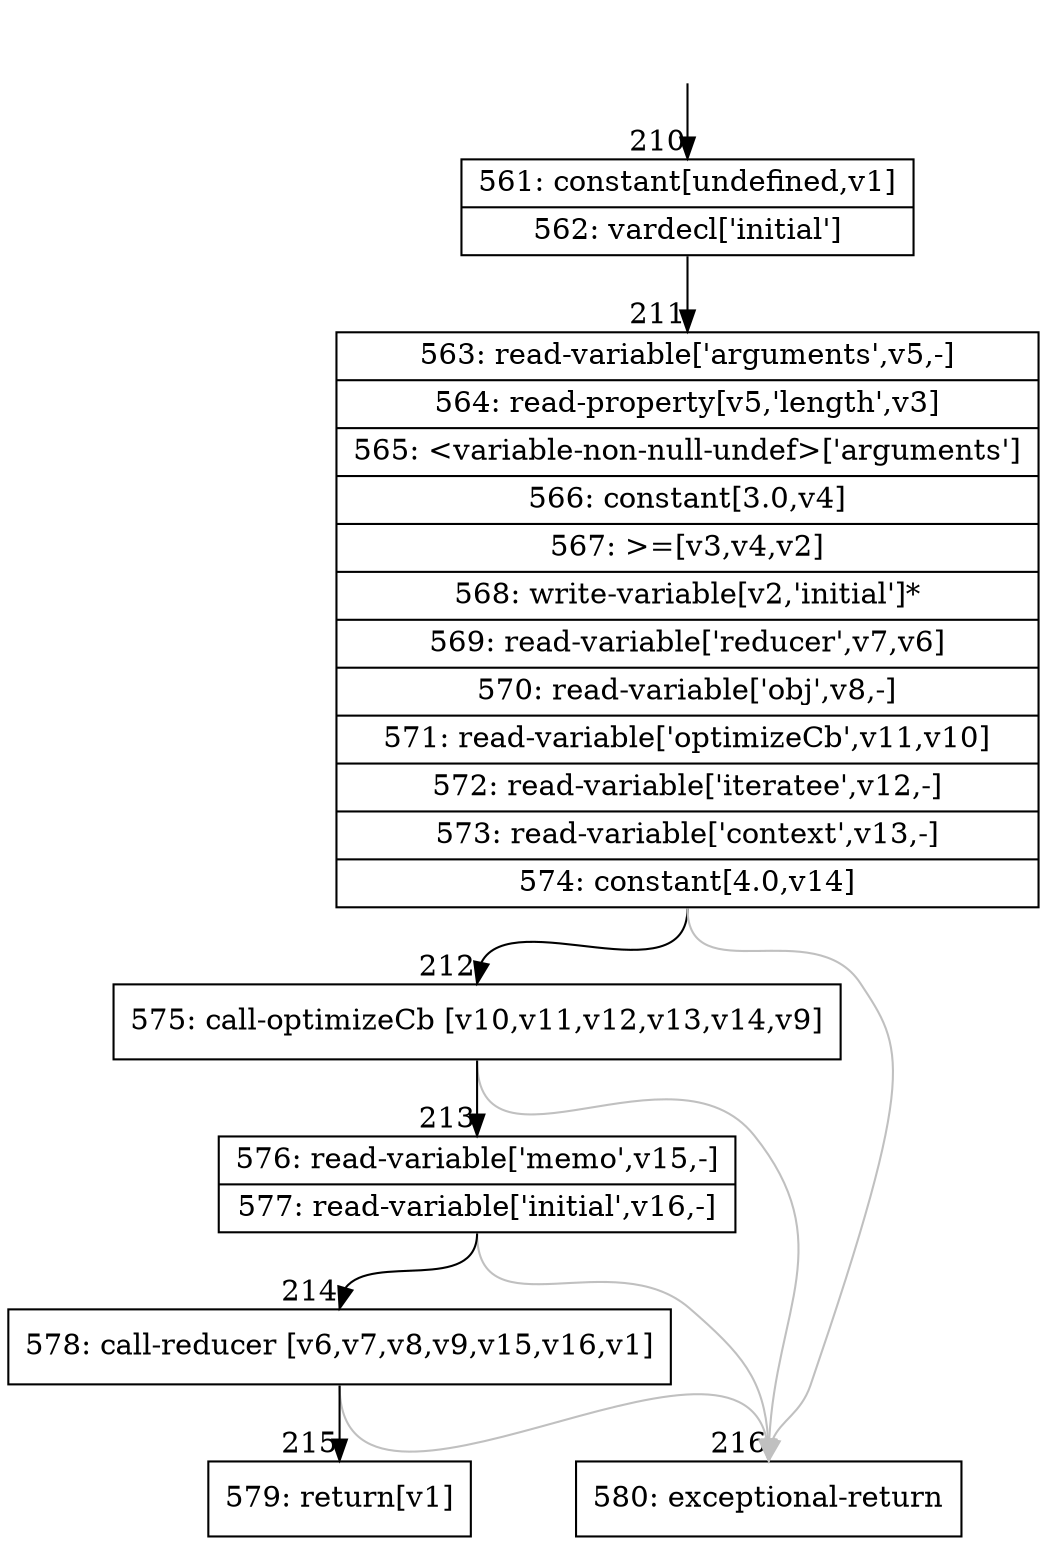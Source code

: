 digraph {
rankdir="TD"
BB_entry21[shape=none,label=""];
BB_entry21 -> BB210 [tailport=s, headport=n, headlabel="    210"]
BB210 [shape=record label="{561: constant[undefined,v1]|562: vardecl['initial']}" ] 
BB210 -> BB211 [tailport=s, headport=n, headlabel="      211"]
BB211 [shape=record label="{563: read-variable['arguments',v5,-]|564: read-property[v5,'length',v3]|565: \<variable-non-null-undef\>['arguments']|566: constant[3.0,v4]|567: \>=[v3,v4,v2]|568: write-variable[v2,'initial']*|569: read-variable['reducer',v7,v6]|570: read-variable['obj',v8,-]|571: read-variable['optimizeCb',v11,v10]|572: read-variable['iteratee',v12,-]|573: read-variable['context',v13,-]|574: constant[4.0,v14]}" ] 
BB211 -> BB212 [tailport=s, headport=n, headlabel="      212"]
BB211 -> BB216 [tailport=s, headport=n, color=gray, headlabel="      216"]
BB212 [shape=record label="{575: call-optimizeCb [v10,v11,v12,v13,v14,v9]}" ] 
BB212 -> BB213 [tailport=s, headport=n, headlabel="      213"]
BB212 -> BB216 [tailport=s, headport=n, color=gray]
BB213 [shape=record label="{576: read-variable['memo',v15,-]|577: read-variable['initial',v16,-]}" ] 
BB213 -> BB214 [tailport=s, headport=n, headlabel="      214"]
BB213 -> BB216 [tailport=s, headport=n, color=gray]
BB214 [shape=record label="{578: call-reducer [v6,v7,v8,v9,v15,v16,v1]}" ] 
BB214 -> BB215 [tailport=s, headport=n, headlabel="      215"]
BB214 -> BB216 [tailport=s, headport=n, color=gray]
BB215 [shape=record label="{579: return[v1]}" ] 
BB216 [shape=record label="{580: exceptional-return}" ] 
//#$~ 206
}
